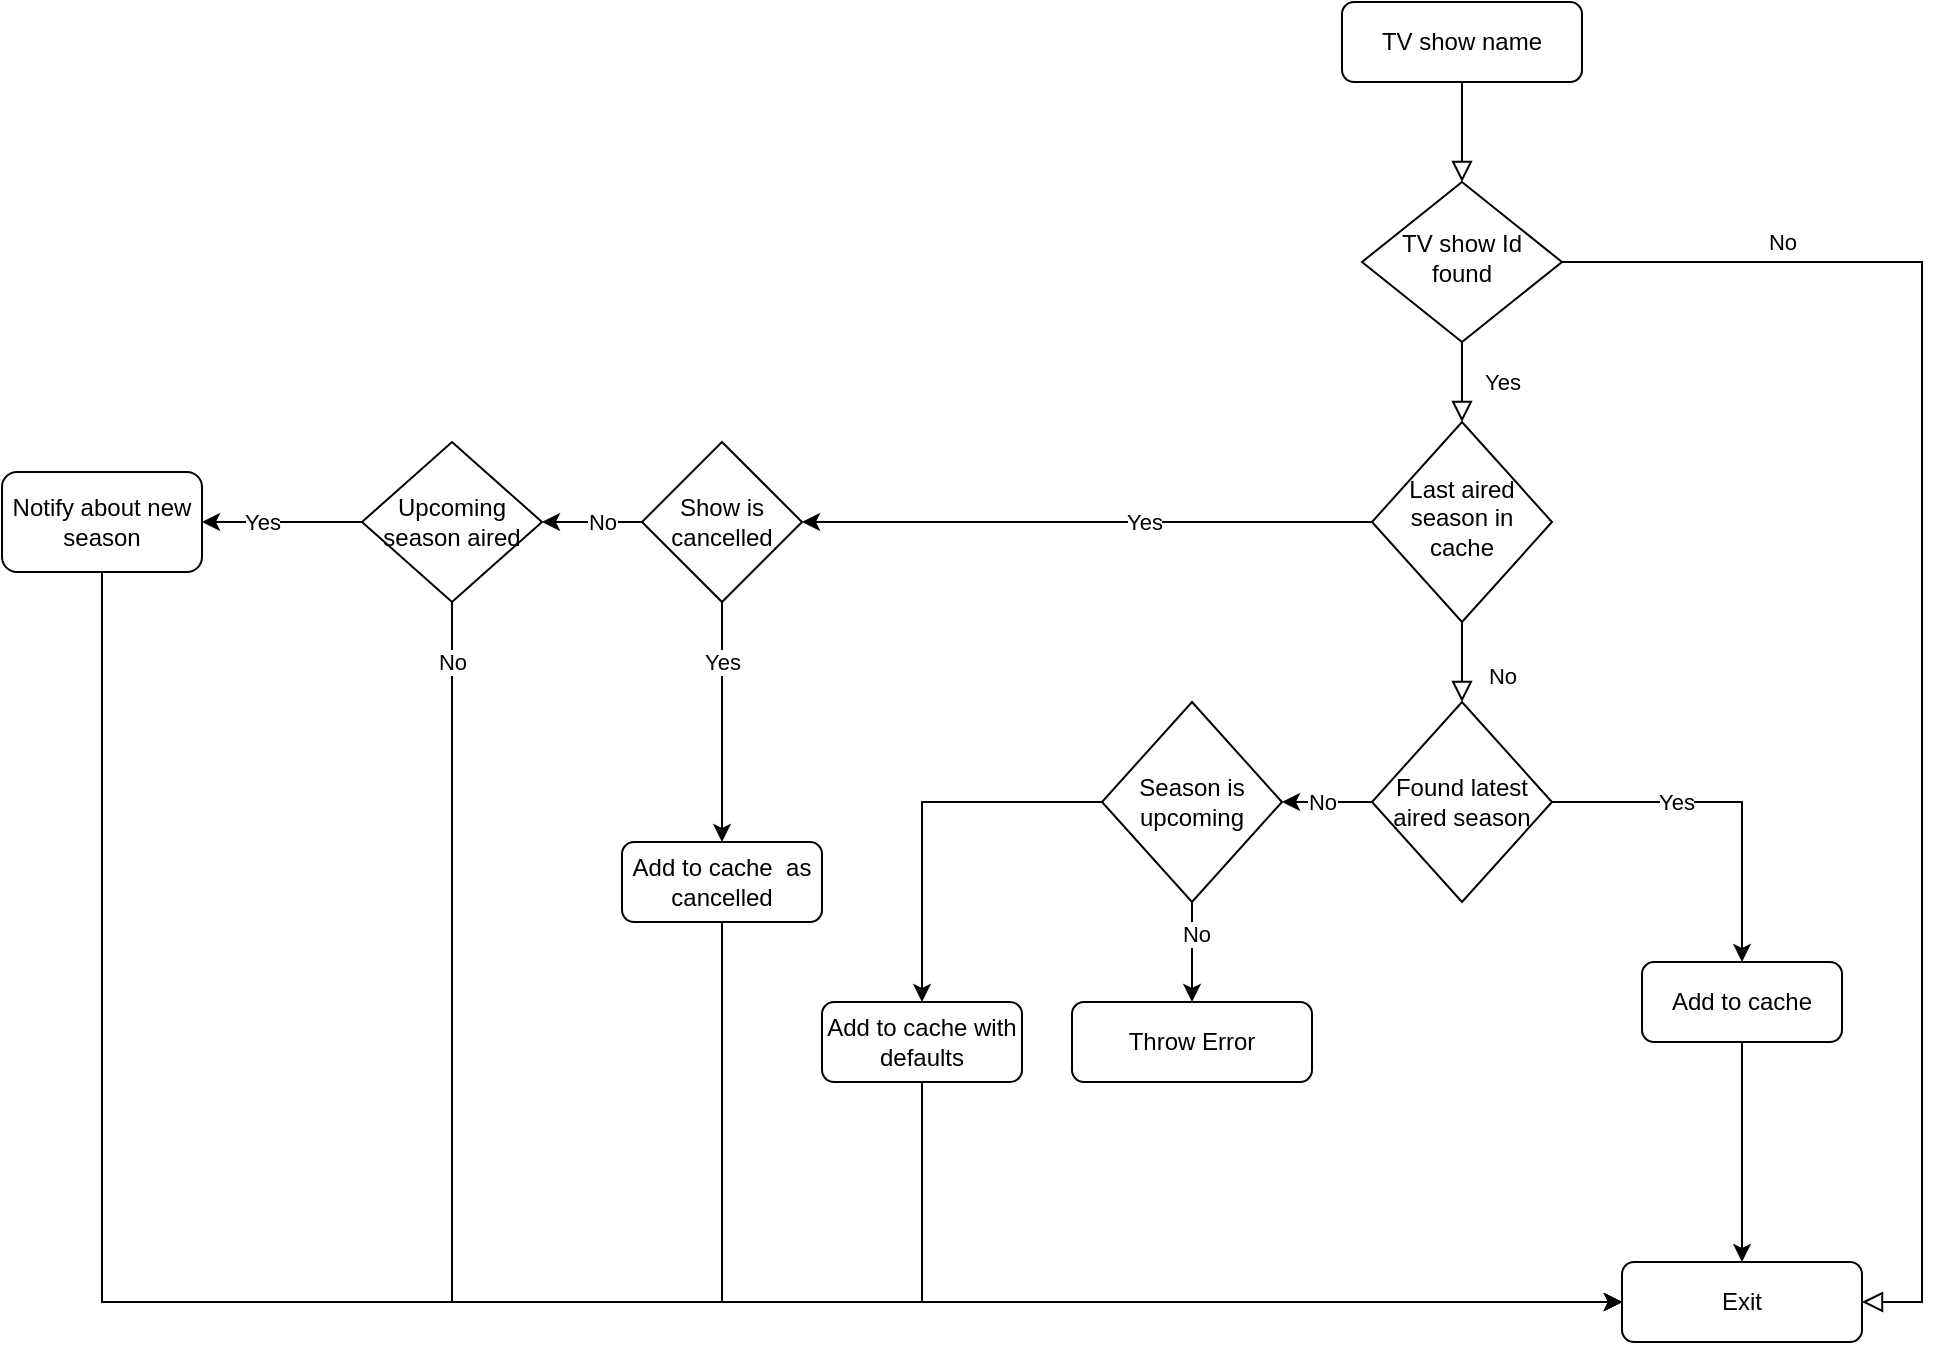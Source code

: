 <mxfile version="14.4.3" type="device"><diagram id="C5RBs43oDa-KdzZeNtuy" name="Page-1"><mxGraphModel dx="2249" dy="732" grid="1" gridSize="10" guides="1" tooltips="1" connect="1" arrows="1" fold="1" page="1" pageScale="1" pageWidth="827" pageHeight="1169" math="0" shadow="0"><root><mxCell id="WIyWlLk6GJQsqaUBKTNV-0"/><mxCell id="WIyWlLk6GJQsqaUBKTNV-1" parent="WIyWlLk6GJQsqaUBKTNV-0"/><mxCell id="WIyWlLk6GJQsqaUBKTNV-2" value="" style="rounded=0;html=1;jettySize=auto;orthogonalLoop=1;fontSize=11;endArrow=block;endFill=0;endSize=8;strokeWidth=1;shadow=0;labelBackgroundColor=none;edgeStyle=orthogonalEdgeStyle;" parent="WIyWlLk6GJQsqaUBKTNV-1" source="WIyWlLk6GJQsqaUBKTNV-3" target="WIyWlLk6GJQsqaUBKTNV-6" edge="1"><mxGeometry relative="1" as="geometry"/></mxCell><mxCell id="WIyWlLk6GJQsqaUBKTNV-3" value="TV show name" style="rounded=1;whiteSpace=wrap;html=1;fontSize=12;glass=0;strokeWidth=1;shadow=0;" parent="WIyWlLk6GJQsqaUBKTNV-1" vertex="1"><mxGeometry x="660" y="80" width="120" height="40" as="geometry"/></mxCell><mxCell id="WIyWlLk6GJQsqaUBKTNV-4" value="Yes" style="rounded=0;html=1;jettySize=auto;orthogonalLoop=1;fontSize=11;endArrow=block;endFill=0;endSize=8;strokeWidth=1;shadow=0;labelBackgroundColor=none;edgeStyle=orthogonalEdgeStyle;" parent="WIyWlLk6GJQsqaUBKTNV-1" source="WIyWlLk6GJQsqaUBKTNV-6" target="WIyWlLk6GJQsqaUBKTNV-10" edge="1"><mxGeometry y="20" relative="1" as="geometry"><mxPoint as="offset"/></mxGeometry></mxCell><mxCell id="WIyWlLk6GJQsqaUBKTNV-5" value="No" style="edgeStyle=orthogonalEdgeStyle;rounded=0;html=1;jettySize=auto;orthogonalLoop=1;fontSize=11;endArrow=block;endFill=0;endSize=8;strokeWidth=1;shadow=0;labelBackgroundColor=none;entryX=1;entryY=0.5;entryDx=0;entryDy=0;" parent="WIyWlLk6GJQsqaUBKTNV-1" source="WIyWlLk6GJQsqaUBKTNV-6" target="WIyWlLk6GJQsqaUBKTNV-7" edge="1"><mxGeometry x="-0.699" y="10" relative="1" as="geometry"><mxPoint as="offset"/><Array as="points"><mxPoint x="950" y="210"/><mxPoint x="950" y="730"/></Array></mxGeometry></mxCell><mxCell id="WIyWlLk6GJQsqaUBKTNV-6" value="TV show Id found" style="rhombus;whiteSpace=wrap;html=1;shadow=0;fontFamily=Helvetica;fontSize=12;align=center;strokeWidth=1;spacing=6;spacingTop=-4;" parent="WIyWlLk6GJQsqaUBKTNV-1" vertex="1"><mxGeometry x="670" y="170" width="100" height="80" as="geometry"/></mxCell><mxCell id="WIyWlLk6GJQsqaUBKTNV-7" value="Exit" style="rounded=1;whiteSpace=wrap;html=1;fontSize=12;glass=0;strokeWidth=1;shadow=0;" parent="WIyWlLk6GJQsqaUBKTNV-1" vertex="1"><mxGeometry x="800" y="710" width="120" height="40" as="geometry"/></mxCell><mxCell id="WIyWlLk6GJQsqaUBKTNV-8" value="No" style="rounded=0;html=1;jettySize=auto;orthogonalLoop=1;fontSize=11;endArrow=block;endFill=0;endSize=8;strokeWidth=1;shadow=0;labelBackgroundColor=none;edgeStyle=orthogonalEdgeStyle;entryX=0.5;entryY=0;entryDx=0;entryDy=0;" parent="WIyWlLk6GJQsqaUBKTNV-1" source="WIyWlLk6GJQsqaUBKTNV-10" target="SHMIdjpYcJmv-fs-4Omo-0" edge="1"><mxGeometry x="0.333" y="20" relative="1" as="geometry"><mxPoint as="offset"/><mxPoint x="720" y="430" as="targetPoint"/></mxGeometry></mxCell><mxCell id="SHMIdjpYcJmv-fs-4Omo-15" style="edgeStyle=orthogonalEdgeStyle;rounded=0;orthogonalLoop=1;jettySize=auto;html=1;entryX=1;entryY=0.5;entryDx=0;entryDy=0;" parent="WIyWlLk6GJQsqaUBKTNV-1" source="WIyWlLk6GJQsqaUBKTNV-10" target="SHMIdjpYcJmv-fs-4Omo-8" edge="1"><mxGeometry relative="1" as="geometry"/></mxCell><mxCell id="SHMIdjpYcJmv-fs-4Omo-16" value="Yes" style="edgeLabel;html=1;align=center;verticalAlign=middle;resizable=0;points=[];" parent="SHMIdjpYcJmv-fs-4Omo-15" vertex="1" connectable="0"><mxGeometry x="-0.2" relative="1" as="geometry"><mxPoint as="offset"/></mxGeometry></mxCell><mxCell id="WIyWlLk6GJQsqaUBKTNV-10" value="Last aired season in cache" style="rhombus;whiteSpace=wrap;html=1;shadow=0;fontFamily=Helvetica;fontSize=12;align=center;strokeWidth=1;spacing=6;spacingTop=-4;" parent="WIyWlLk6GJQsqaUBKTNV-1" vertex="1"><mxGeometry x="675" y="290" width="90" height="100" as="geometry"/></mxCell><mxCell id="SHMIdjpYcJmv-fs-4Omo-2" style="edgeStyle=orthogonalEdgeStyle;rounded=0;orthogonalLoop=1;jettySize=auto;html=1;entryX=0.5;entryY=0;entryDx=0;entryDy=0;" parent="WIyWlLk6GJQsqaUBKTNV-1" source="44tpyUQF-Uyr3xM9ZJ5y-14" target="WIyWlLk6GJQsqaUBKTNV-7" edge="1"><mxGeometry relative="1" as="geometry"/></mxCell><mxCell id="SHMIdjpYcJmv-fs-4Omo-5" style="edgeStyle=orthogonalEdgeStyle;rounded=0;orthogonalLoop=1;jettySize=auto;html=1;entryX=1;entryY=0.5;entryDx=0;entryDy=0;" parent="WIyWlLk6GJQsqaUBKTNV-1" source="SHMIdjpYcJmv-fs-4Omo-0" target="44tpyUQF-Uyr3xM9ZJ5y-1" edge="1"><mxGeometry relative="1" as="geometry"/></mxCell><mxCell id="SHMIdjpYcJmv-fs-4Omo-7" value="No" style="edgeLabel;html=1;align=center;verticalAlign=middle;resizable=0;points=[];" parent="SHMIdjpYcJmv-fs-4Omo-5" vertex="1" connectable="0"><mxGeometry x="0.116" y="-3" relative="1" as="geometry"><mxPoint y="3" as="offset"/></mxGeometry></mxCell><mxCell id="SHMIdjpYcJmv-fs-4Omo-0" value="&lt;span&gt;Found latest aired season&lt;/span&gt;" style="rhombus;whiteSpace=wrap;html=1;" parent="WIyWlLk6GJQsqaUBKTNV-1" vertex="1"><mxGeometry x="675" y="430" width="90" height="100" as="geometry"/></mxCell><mxCell id="SHMIdjpYcJmv-fs-4Omo-4" value="Throw Error" style="rounded=1;whiteSpace=wrap;html=1;fontSize=12;glass=0;strokeWidth=1;shadow=0;" parent="WIyWlLk6GJQsqaUBKTNV-1" vertex="1"><mxGeometry x="525" y="580" width="120" height="40" as="geometry"/></mxCell><mxCell id="SHMIdjpYcJmv-fs-4Omo-10" style="edgeStyle=orthogonalEdgeStyle;rounded=0;orthogonalLoop=1;jettySize=auto;html=1;entryX=0;entryY=0.5;entryDx=0;entryDy=0;" parent="WIyWlLk6GJQsqaUBKTNV-1" source="44tpyUQF-Uyr3xM9ZJ5y-17" target="WIyWlLk6GJQsqaUBKTNV-7" edge="1"><mxGeometry relative="1" as="geometry"><Array as="points"><mxPoint x="350" y="730"/></Array></mxGeometry></mxCell><mxCell id="SHMIdjpYcJmv-fs-4Omo-13" style="edgeStyle=orthogonalEdgeStyle;rounded=0;orthogonalLoop=1;jettySize=auto;html=1;entryX=1;entryY=0.5;entryDx=0;entryDy=0;" parent="WIyWlLk6GJQsqaUBKTNV-1" source="SHMIdjpYcJmv-fs-4Omo-8" target="SHMIdjpYcJmv-fs-4Omo-12" edge="1"><mxGeometry relative="1" as="geometry"/></mxCell><mxCell id="SHMIdjpYcJmv-fs-4Omo-14" value="No" style="edgeLabel;html=1;align=center;verticalAlign=middle;resizable=0;points=[];" parent="SHMIdjpYcJmv-fs-4Omo-13" vertex="1" connectable="0"><mxGeometry x="-0.36" relative="1" as="geometry"><mxPoint x="-4" as="offset"/></mxGeometry></mxCell><mxCell id="SHMIdjpYcJmv-fs-4Omo-8" value="Show is cancelled" style="rhombus;whiteSpace=wrap;html=1;" parent="WIyWlLk6GJQsqaUBKTNV-1" vertex="1"><mxGeometry x="310" y="300" width="80" height="80" as="geometry"/></mxCell><mxCell id="SHMIdjpYcJmv-fs-4Omo-17" style="edgeStyle=orthogonalEdgeStyle;rounded=0;orthogonalLoop=1;jettySize=auto;html=1;entryX=0;entryY=0.5;entryDx=0;entryDy=0;" parent="WIyWlLk6GJQsqaUBKTNV-1" source="SHMIdjpYcJmv-fs-4Omo-12" target="WIyWlLk6GJQsqaUBKTNV-7" edge="1"><mxGeometry relative="1" as="geometry"><Array as="points"><mxPoint x="215" y="730"/></Array></mxGeometry></mxCell><mxCell id="SHMIdjpYcJmv-fs-4Omo-18" value="No" style="edgeLabel;html=1;align=center;verticalAlign=middle;resizable=0;points=[];" parent="SHMIdjpYcJmv-fs-4Omo-17" vertex="1" connectable="0"><mxGeometry x="-0.834" y="2" relative="1" as="geometry"><mxPoint x="-2" y="-48" as="offset"/></mxGeometry></mxCell><mxCell id="SHMIdjpYcJmv-fs-4Omo-19" style="edgeStyle=orthogonalEdgeStyle;rounded=0;orthogonalLoop=1;jettySize=auto;html=1;entryX=1;entryY=0.5;entryDx=0;entryDy=0;" parent="WIyWlLk6GJQsqaUBKTNV-1" source="SHMIdjpYcJmv-fs-4Omo-12" target="SHMIdjpYcJmv-fs-4Omo-20" edge="1"><mxGeometry relative="1" as="geometry"><mxPoint x="110" y="340" as="targetPoint"/></mxGeometry></mxCell><mxCell id="SHMIdjpYcJmv-fs-4Omo-22" value="Yes" style="edgeLabel;html=1;align=center;verticalAlign=middle;resizable=0;points=[];" parent="SHMIdjpYcJmv-fs-4Omo-19" vertex="1" connectable="0"><mxGeometry x="0.25" relative="1" as="geometry"><mxPoint as="offset"/></mxGeometry></mxCell><mxCell id="SHMIdjpYcJmv-fs-4Omo-12" value="Upcoming season aired" style="rhombus;whiteSpace=wrap;html=1;" parent="WIyWlLk6GJQsqaUBKTNV-1" vertex="1"><mxGeometry x="170" y="300" width="90" height="80" as="geometry"/></mxCell><mxCell id="SHMIdjpYcJmv-fs-4Omo-23" style="edgeStyle=orthogonalEdgeStyle;rounded=0;orthogonalLoop=1;jettySize=auto;html=1;entryX=0;entryY=0.5;entryDx=0;entryDy=0;" parent="WIyWlLk6GJQsqaUBKTNV-1" source="SHMIdjpYcJmv-fs-4Omo-20" target="WIyWlLk6GJQsqaUBKTNV-7" edge="1"><mxGeometry relative="1" as="geometry"><Array as="points"><mxPoint x="40" y="730"/></Array></mxGeometry></mxCell><mxCell id="SHMIdjpYcJmv-fs-4Omo-20" value="Notify about new season" style="rounded=1;whiteSpace=wrap;html=1;" parent="WIyWlLk6GJQsqaUBKTNV-1" vertex="1"><mxGeometry x="-10" y="315" width="100" height="50" as="geometry"/></mxCell><mxCell id="44tpyUQF-Uyr3xM9ZJ5y-2" style="edgeStyle=orthogonalEdgeStyle;rounded=0;orthogonalLoop=1;jettySize=auto;html=1;entryX=0.5;entryY=0;entryDx=0;entryDy=0;" edge="1" parent="WIyWlLk6GJQsqaUBKTNV-1" source="44tpyUQF-Uyr3xM9ZJ5y-1" target="SHMIdjpYcJmv-fs-4Omo-4"><mxGeometry relative="1" as="geometry"/></mxCell><mxCell id="44tpyUQF-Uyr3xM9ZJ5y-3" value="No" style="edgeLabel;html=1;align=center;verticalAlign=middle;resizable=0;points=[];" vertex="1" connectable="0" parent="44tpyUQF-Uyr3xM9ZJ5y-2"><mxGeometry x="-0.358" y="2" relative="1" as="geometry"><mxPoint as="offset"/></mxGeometry></mxCell><mxCell id="44tpyUQF-Uyr3xM9ZJ5y-12" style="edgeStyle=orthogonalEdgeStyle;rounded=0;orthogonalLoop=1;jettySize=auto;html=1;exitX=0;exitY=0.5;exitDx=0;exitDy=0;" edge="1" parent="WIyWlLk6GJQsqaUBKTNV-1" source="44tpyUQF-Uyr3xM9ZJ5y-1" target="44tpyUQF-Uyr3xM9ZJ5y-9"><mxGeometry relative="1" as="geometry"/></mxCell><mxCell id="44tpyUQF-Uyr3xM9ZJ5y-1" value="&lt;span&gt;Season is upcoming&lt;/span&gt;" style="rhombus;whiteSpace=wrap;html=1;" vertex="1" parent="WIyWlLk6GJQsqaUBKTNV-1"><mxGeometry x="540" y="430" width="90" height="100" as="geometry"/></mxCell><mxCell id="44tpyUQF-Uyr3xM9ZJ5y-13" style="edgeStyle=orthogonalEdgeStyle;rounded=0;orthogonalLoop=1;jettySize=auto;html=1;entryX=0;entryY=0.5;entryDx=0;entryDy=0;" edge="1" parent="WIyWlLk6GJQsqaUBKTNV-1" source="44tpyUQF-Uyr3xM9ZJ5y-9" target="WIyWlLk6GJQsqaUBKTNV-7"><mxGeometry relative="1" as="geometry"><Array as="points"><mxPoint x="450" y="730"/></Array></mxGeometry></mxCell><mxCell id="44tpyUQF-Uyr3xM9ZJ5y-9" value="Add to cache with defaults" style="rounded=1;whiteSpace=wrap;html=1;" vertex="1" parent="WIyWlLk6GJQsqaUBKTNV-1"><mxGeometry x="400" y="580" width="100" height="40" as="geometry"/></mxCell><mxCell id="44tpyUQF-Uyr3xM9ZJ5y-14" value="Add to cache" style="rounded=1;whiteSpace=wrap;html=1;" vertex="1" parent="WIyWlLk6GJQsqaUBKTNV-1"><mxGeometry x="810" y="560" width="100" height="40" as="geometry"/></mxCell><mxCell id="44tpyUQF-Uyr3xM9ZJ5y-15" style="edgeStyle=orthogonalEdgeStyle;rounded=0;orthogonalLoop=1;jettySize=auto;html=1;entryX=0.5;entryY=0;entryDx=0;entryDy=0;" edge="1" parent="WIyWlLk6GJQsqaUBKTNV-1" source="SHMIdjpYcJmv-fs-4Omo-0" target="44tpyUQF-Uyr3xM9ZJ5y-14"><mxGeometry relative="1" as="geometry"><mxPoint x="765" y="480" as="sourcePoint"/><mxPoint x="860" y="710" as="targetPoint"/></mxGeometry></mxCell><mxCell id="44tpyUQF-Uyr3xM9ZJ5y-16" value="Yes" style="edgeLabel;html=1;align=center;verticalAlign=middle;resizable=0;points=[];" vertex="1" connectable="0" parent="44tpyUQF-Uyr3xM9ZJ5y-15"><mxGeometry x="-0.237" y="1" relative="1" as="geometry"><mxPoint x="-5" y="1" as="offset"/></mxGeometry></mxCell><mxCell id="44tpyUQF-Uyr3xM9ZJ5y-17" value="Add to cache&amp;nbsp; as cancelled" style="rounded=1;whiteSpace=wrap;html=1;" vertex="1" parent="WIyWlLk6GJQsqaUBKTNV-1"><mxGeometry x="300" y="500" width="100" height="40" as="geometry"/></mxCell><mxCell id="44tpyUQF-Uyr3xM9ZJ5y-20" style="edgeStyle=orthogonalEdgeStyle;rounded=0;orthogonalLoop=1;jettySize=auto;html=1;entryX=0.5;entryY=0;entryDx=0;entryDy=0;" edge="1" parent="WIyWlLk6GJQsqaUBKTNV-1" source="SHMIdjpYcJmv-fs-4Omo-8" target="44tpyUQF-Uyr3xM9ZJ5y-17"><mxGeometry relative="1" as="geometry"><Array as="points"/><mxPoint x="350" y="380" as="sourcePoint"/><mxPoint x="800" y="730" as="targetPoint"/></mxGeometry></mxCell><mxCell id="44tpyUQF-Uyr3xM9ZJ5y-21" value="Yes" style="edgeLabel;html=1;align=center;verticalAlign=middle;resizable=0;points=[];" vertex="1" connectable="0" parent="44tpyUQF-Uyr3xM9ZJ5y-20"><mxGeometry x="-0.774" y="1" relative="1" as="geometry"><mxPoint x="-1" y="16" as="offset"/></mxGeometry></mxCell></root></mxGraphModel></diagram></mxfile>